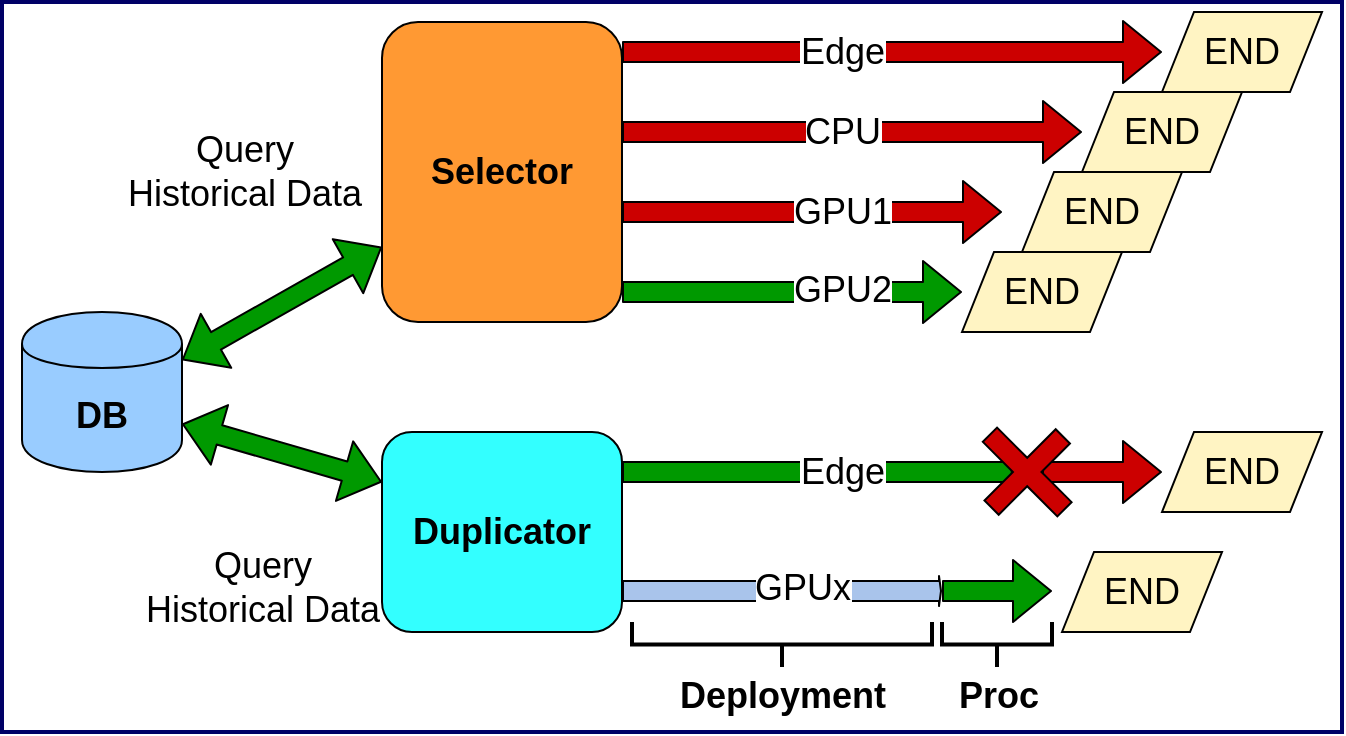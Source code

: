 <mxfile version="12.8.4" type="device"><diagram id="Bvk8vdA6jOtTiyBrc8pL" name="Page-1"><mxGraphModel dx="2276" dy="722" grid="1" gridSize="10" guides="1" tooltips="1" connect="1" arrows="1" fold="1" page="1" pageScale="1" pageWidth="850" pageHeight="1100" math="0" shadow="0"><root><mxCell id="0"/><mxCell id="1" parent="0"/><mxCell id="FXatMhE3II7F6Mb84HCB-14" value="&lt;font style=&quot;font-size: 18px&quot;&gt;&lt;b&gt;Selector&lt;/b&gt;&lt;/font&gt;" style="rounded=1;whiteSpace=wrap;html=1;fillColor=#FF9933;" parent="1" vertex="1"><mxGeometry x="110" y="235" width="120" height="150" as="geometry"/></mxCell><mxCell id="FXatMhE3II7F6Mb84HCB-15" value="&lt;font style=&quot;font-size: 18px&quot;&gt;&lt;b&gt;DB&lt;/b&gt;&lt;/font&gt;" style="shape=cylinder;whiteSpace=wrap;html=1;boundedLbl=1;backgroundOutline=1;fillColor=#99CCFF;" parent="1" vertex="1"><mxGeometry x="-70" y="380" width="80" height="80" as="geometry"/></mxCell><mxCell id="FXatMhE3II7F6Mb84HCB-17" value="" style="shape=flexArrow;endArrow=classic;startArrow=classic;html=1;strokeColor=#000000;fillColor=#009900;entryX=0;entryY=0.75;entryDx=0;entryDy=0;exitX=1;exitY=0.3;exitDx=0;exitDy=0;" parent="1" source="FXatMhE3II7F6Mb84HCB-15" target="FXatMhE3II7F6Mb84HCB-14" edge="1"><mxGeometry width="50" height="50" relative="1" as="geometry"><mxPoint x="400" y="420" as="sourcePoint"/><mxPoint x="450" y="370" as="targetPoint"/></mxGeometry></mxCell><mxCell id="FXatMhE3II7F6Mb84HCB-18" value="&lt;font style=&quot;font-size: 18px&quot;&gt;Query &lt;br&gt;Historical Data&lt;/font&gt;" style="text;html=1;align=center;verticalAlign=middle;resizable=0;points=[];labelBackgroundColor=#ffffff;" parent="FXatMhE3II7F6Mb84HCB-17" vertex="1" connectable="0"><mxGeometry x="-0.367" y="1" relative="1" as="geometry"><mxPoint x="-0.85" y="-75.42" as="offset"/></mxGeometry></mxCell><mxCell id="FXatMhE3II7F6Mb84HCB-19" value="&lt;font style=&quot;font-size: 18px&quot;&gt;&lt;b&gt;Duplicator&lt;/b&gt;&lt;/font&gt;" style="rounded=1;whiteSpace=wrap;html=1;fillColor=#33FFFF;" parent="1" vertex="1"><mxGeometry x="110" y="440" width="120" height="100" as="geometry"/></mxCell><mxCell id="FXatMhE3II7F6Mb84HCB-20" value="" style="shape=flexArrow;endArrow=classic;startArrow=classic;html=1;strokeColor=#000000;fillColor=#009900;entryX=0;entryY=0.25;entryDx=0;entryDy=0;exitX=1;exitY=0.7;exitDx=0;exitDy=0;" parent="1" source="FXatMhE3II7F6Mb84HCB-15" target="FXatMhE3II7F6Mb84HCB-19" edge="1"><mxGeometry width="50" height="50" relative="1" as="geometry"><mxPoint x="-20" y="390" as="sourcePoint"/><mxPoint x="180" y="330" as="targetPoint"/></mxGeometry></mxCell><mxCell id="FXatMhE3II7F6Mb84HCB-21" value="&lt;font style=&quot;font-size: 18px&quot;&gt;Query &lt;br&gt;Historical Data&lt;/font&gt;" style="text;html=1;align=center;verticalAlign=middle;resizable=0;points=[];labelBackgroundColor=#ffffff;" parent="FXatMhE3II7F6Mb84HCB-20" vertex="1" connectable="0"><mxGeometry x="-0.367" y="1" relative="1" as="geometry"><mxPoint x="7.54" y="73.79" as="offset"/></mxGeometry></mxCell><mxCell id="FXatMhE3II7F6Mb84HCB-22" value="" style="group" parent="1" vertex="1" connectable="0"><mxGeometry x="230" y="230" width="350" height="160" as="geometry"/></mxCell><mxCell id="FXatMhE3II7F6Mb84HCB-1" value="" style="shape=flexArrow;endArrow=classic;html=1;fillColor=#CC0000;" parent="FXatMhE3II7F6Mb84HCB-22" edge="1"><mxGeometry width="50" height="50" relative="1" as="geometry"><mxPoint y="20" as="sourcePoint"/><mxPoint x="270" y="20" as="targetPoint"/></mxGeometry></mxCell><mxCell id="FXatMhE3II7F6Mb84HCB-6" value="&lt;font style=&quot;font-size: 18px&quot;&gt;Edge&lt;/font&gt;" style="text;html=1;align=center;verticalAlign=middle;resizable=0;points=[];labelBackgroundColor=#ffffff;" parent="FXatMhE3II7F6Mb84HCB-1" vertex="1" connectable="0"><mxGeometry x="0.126" y="-1" relative="1" as="geometry"><mxPoint x="-42" y="-1" as="offset"/></mxGeometry></mxCell><mxCell id="FXatMhE3II7F6Mb84HCB-2" value="&lt;font style=&quot;font-size: 18px&quot;&gt;END&lt;/font&gt;" style="shape=parallelogram;perimeter=parallelogramPerimeter;whiteSpace=wrap;html=1;fillColor=#FFF4C3;" parent="FXatMhE3II7F6Mb84HCB-22" vertex="1"><mxGeometry x="270" width="80" height="40" as="geometry"/></mxCell><mxCell id="FXatMhE3II7F6Mb84HCB-3" value="" style="shape=flexArrow;endArrow=classic;html=1;strokeColor=#000000;fillColor=#CC0000;" parent="FXatMhE3II7F6Mb84HCB-22" edge="1"><mxGeometry width="50" height="50" relative="1" as="geometry"><mxPoint y="60" as="sourcePoint"/><mxPoint x="230" y="60" as="targetPoint"/></mxGeometry></mxCell><mxCell id="FXatMhE3II7F6Mb84HCB-7" value="&lt;font style=&quot;font-size: 18px&quot;&gt;CPU&lt;/font&gt;" style="text;html=1;align=center;verticalAlign=middle;resizable=0;points=[];labelBackgroundColor=#ffffff;" parent="FXatMhE3II7F6Mb84HCB-3" vertex="1" connectable="0"><mxGeometry x="-0.007" y="5" relative="1" as="geometry"><mxPoint x="-4" y="5" as="offset"/></mxGeometry></mxCell><mxCell id="FXatMhE3II7F6Mb84HCB-4" value="" style="shape=flexArrow;endArrow=classic;html=1;fillColor=#CC0000;" parent="FXatMhE3II7F6Mb84HCB-22" edge="1"><mxGeometry width="50" height="50" relative="1" as="geometry"><mxPoint y="100" as="sourcePoint"/><mxPoint x="190" y="100" as="targetPoint"/></mxGeometry></mxCell><mxCell id="FXatMhE3II7F6Mb84HCB-8" value="&lt;font style=&quot;font-size: 18px&quot;&gt;GPU1&lt;/font&gt;" style="text;html=1;align=center;verticalAlign=middle;resizable=0;points=[];labelBackgroundColor=#ffffff;" parent="FXatMhE3II7F6Mb84HCB-4" vertex="1" connectable="0"><mxGeometry x="0.2" y="-2" relative="1" as="geometry"><mxPoint x="-4" y="-2" as="offset"/></mxGeometry></mxCell><mxCell id="FXatMhE3II7F6Mb84HCB-5" value="" style="shape=flexArrow;endArrow=classic;html=1;fillColor=#009900;" parent="FXatMhE3II7F6Mb84HCB-22" edge="1"><mxGeometry width="50" height="50" relative="1" as="geometry"><mxPoint y="140" as="sourcePoint"/><mxPoint x="170" y="140" as="targetPoint"/></mxGeometry></mxCell><mxCell id="FXatMhE3II7F6Mb84HCB-9" value="&lt;font style=&quot;font-size: 18px&quot;&gt;GPU2&lt;/font&gt;" style="text;html=1;align=center;verticalAlign=middle;resizable=0;points=[];labelBackgroundColor=#ffffff;" parent="FXatMhE3II7F6Mb84HCB-5" vertex="1" connectable="0"><mxGeometry x="0.326" y="1" relative="1" as="geometry"><mxPoint x="-3" as="offset"/></mxGeometry></mxCell><mxCell id="FXatMhE3II7F6Mb84HCB-11" value="&lt;font style=&quot;font-size: 18px&quot;&gt;END&lt;/font&gt;" style="shape=parallelogram;perimeter=parallelogramPerimeter;whiteSpace=wrap;html=1;fillColor=#FFF4C3;" parent="FXatMhE3II7F6Mb84HCB-22" vertex="1"><mxGeometry x="230" y="40" width="80" height="40" as="geometry"/></mxCell><mxCell id="FXatMhE3II7F6Mb84HCB-12" value="&lt;font style=&quot;font-size: 18px&quot;&gt;END&lt;/font&gt;" style="shape=parallelogram;perimeter=parallelogramPerimeter;whiteSpace=wrap;html=1;fillColor=#FFF4C3;" parent="FXatMhE3II7F6Mb84HCB-22" vertex="1"><mxGeometry x="200" y="80" width="80" height="40" as="geometry"/></mxCell><mxCell id="FXatMhE3II7F6Mb84HCB-13" value="&lt;font style=&quot;font-size: 18px&quot;&gt;END&lt;/font&gt;" style="shape=parallelogram;perimeter=parallelogramPerimeter;whiteSpace=wrap;html=1;fillColor=#FFF4C3;" parent="FXatMhE3II7F6Mb84HCB-22" vertex="1"><mxGeometry x="170" y="120" width="80" height="40" as="geometry"/></mxCell><mxCell id="FXatMhE3II7F6Mb84HCB-23" value="" style="shape=flexArrow;endArrow=classic;html=1;fillColor=#CC0000;" parent="1" edge="1"><mxGeometry width="50" height="50" relative="1" as="geometry"><mxPoint x="440" y="460" as="sourcePoint"/><mxPoint x="500" y="460" as="targetPoint"/></mxGeometry></mxCell><mxCell id="FXatMhE3II7F6Mb84HCB-28" value="" style="shape=flexArrow;endArrow=classic;html=1;fillColor=#009900;endWidth=0;endSize=0;entryX=0;entryY=0;entryDx=30.222;entryDy=31.387;entryPerimeter=0;" parent="1" edge="1" target="FXatMhE3II7F6Mb84HCB-30"><mxGeometry width="50" height="50" relative="1" as="geometry"><mxPoint x="230" y="460" as="sourcePoint"/><mxPoint x="390" y="460" as="targetPoint"/></mxGeometry></mxCell><mxCell id="FXatMhE3II7F6Mb84HCB-36" value="&lt;font style=&quot;font-size: 18px&quot;&gt;Edge&lt;/font&gt;" style="text;html=1;align=center;verticalAlign=middle;resizable=0;points=[];labelBackgroundColor=#ffffff;" parent="FXatMhE3II7F6Mb84HCB-28" vertex="1" connectable="0"><mxGeometry x="0.062" y="-2" relative="1" as="geometry"><mxPoint x="6.25" y="-2" as="offset"/></mxGeometry></mxCell><mxCell id="FXatMhE3II7F6Mb84HCB-29" value="&lt;font style=&quot;font-size: 18px&quot;&gt;END&lt;/font&gt;" style="shape=parallelogram;perimeter=parallelogramPerimeter;whiteSpace=wrap;html=1;fillColor=#FFF4C3;" parent="1" vertex="1"><mxGeometry x="500" y="440" width="80" height="40" as="geometry"/></mxCell><mxCell id="FXatMhE3II7F6Mb84HCB-30" value="" style="shape=cross;whiteSpace=wrap;html=1;direction=south;rotation=45;fillColor=#CC0000;" parent="1" vertex="1"><mxGeometry x="406.25" y="434.82" width="52.7" height="50.37" as="geometry"/></mxCell><mxCell id="FXatMhE3II7F6Mb84HCB-33" value="" style="shape=flexArrow;endArrow=classic;html=1;fillColor=#009900;" parent="1" edge="1"><mxGeometry width="50" height="50" relative="1" as="geometry"><mxPoint x="390" y="519.5" as="sourcePoint"/><mxPoint x="445" y="519.5" as="targetPoint"/></mxGeometry></mxCell><mxCell id="FXatMhE3II7F6Mb84HCB-35" value="&lt;font style=&quot;font-size: 18px&quot;&gt;END&lt;/font&gt;" style="shape=parallelogram;perimeter=parallelogramPerimeter;whiteSpace=wrap;html=1;fillColor=#FFF4C3;" parent="1" vertex="1"><mxGeometry x="450" y="500" width="80" height="40" as="geometry"/></mxCell><mxCell id="FXatMhE3II7F6Mb84HCB-38" value="" style="rounded=1;whiteSpace=wrap;html=1;fillColor=none;strokeWidth=2;arcSize=0;strokeColor=#000066;" parent="1" vertex="1"><mxGeometry x="-80" y="225" width="670" height="365" as="geometry"/></mxCell><mxCell id="7MhZiFYSYIlhNvQK971M-1" value="" style="shape=flexArrow;endArrow=classic;html=1;fillColor=#A9C4EB;endWidth=4;endSize=0;" parent="1" edge="1"><mxGeometry width="50" height="50" relative="1" as="geometry"><mxPoint x="230" y="519.5" as="sourcePoint"/><mxPoint x="390" y="519.5" as="targetPoint"/></mxGeometry></mxCell><mxCell id="7MhZiFYSYIlhNvQK971M-3" value="&lt;font style=&quot;font-size: 18px&quot;&gt;GPUx&lt;/font&gt;" style="text;html=1;align=center;verticalAlign=middle;resizable=0;points=[];labelBackgroundColor=#ffffff;" parent="7MhZiFYSYIlhNvQK971M-1" vertex="1" connectable="0"><mxGeometry x="-0.05" y="3" relative="1" as="geometry"><mxPoint x="14" y="1" as="offset"/></mxGeometry></mxCell><mxCell id="7MhZiFYSYIlhNvQK971M-4" value="" style="strokeWidth=2;html=1;shape=mxgraph.flowchart.annotation_2;align=left;labelPosition=right;pointerEvents=1;rotation=-90;" parent="1" vertex="1"><mxGeometry x="298.75" y="471.25" width="22.5" height="150" as="geometry"/></mxCell><mxCell id="7MhZiFYSYIlhNvQK971M-5" value="" style="strokeWidth=2;html=1;shape=mxgraph.flowchart.annotation_2;align=left;labelPosition=right;pointerEvents=1;rotation=-90;" parent="1" vertex="1"><mxGeometry x="406.25" y="518.75" width="22.5" height="55" as="geometry"/></mxCell><mxCell id="7MhZiFYSYIlhNvQK971M-8" value="&lt;font style=&quot;font-size: 18px&quot;&gt;Deployment&lt;/font&gt;" style="text;strokeColor=none;fillColor=none;html=1;fontSize=24;fontStyle=1;verticalAlign=middle;align=center;" parent="1" vertex="1"><mxGeometry x="260" y="550" width="100" height="40" as="geometry"/></mxCell><mxCell id="7MhZiFYSYIlhNvQK971M-9" value="&lt;span style=&quot;font-size: 18px&quot;&gt;Proc&lt;br&gt;&lt;/span&gt;" style="text;strokeColor=none;fillColor=none;html=1;fontSize=24;fontStyle=1;verticalAlign=middle;align=center;" parent="1" vertex="1"><mxGeometry x="391.25" y="555" width="52.5" height="30" as="geometry"/></mxCell></root></mxGraphModel></diagram></mxfile>